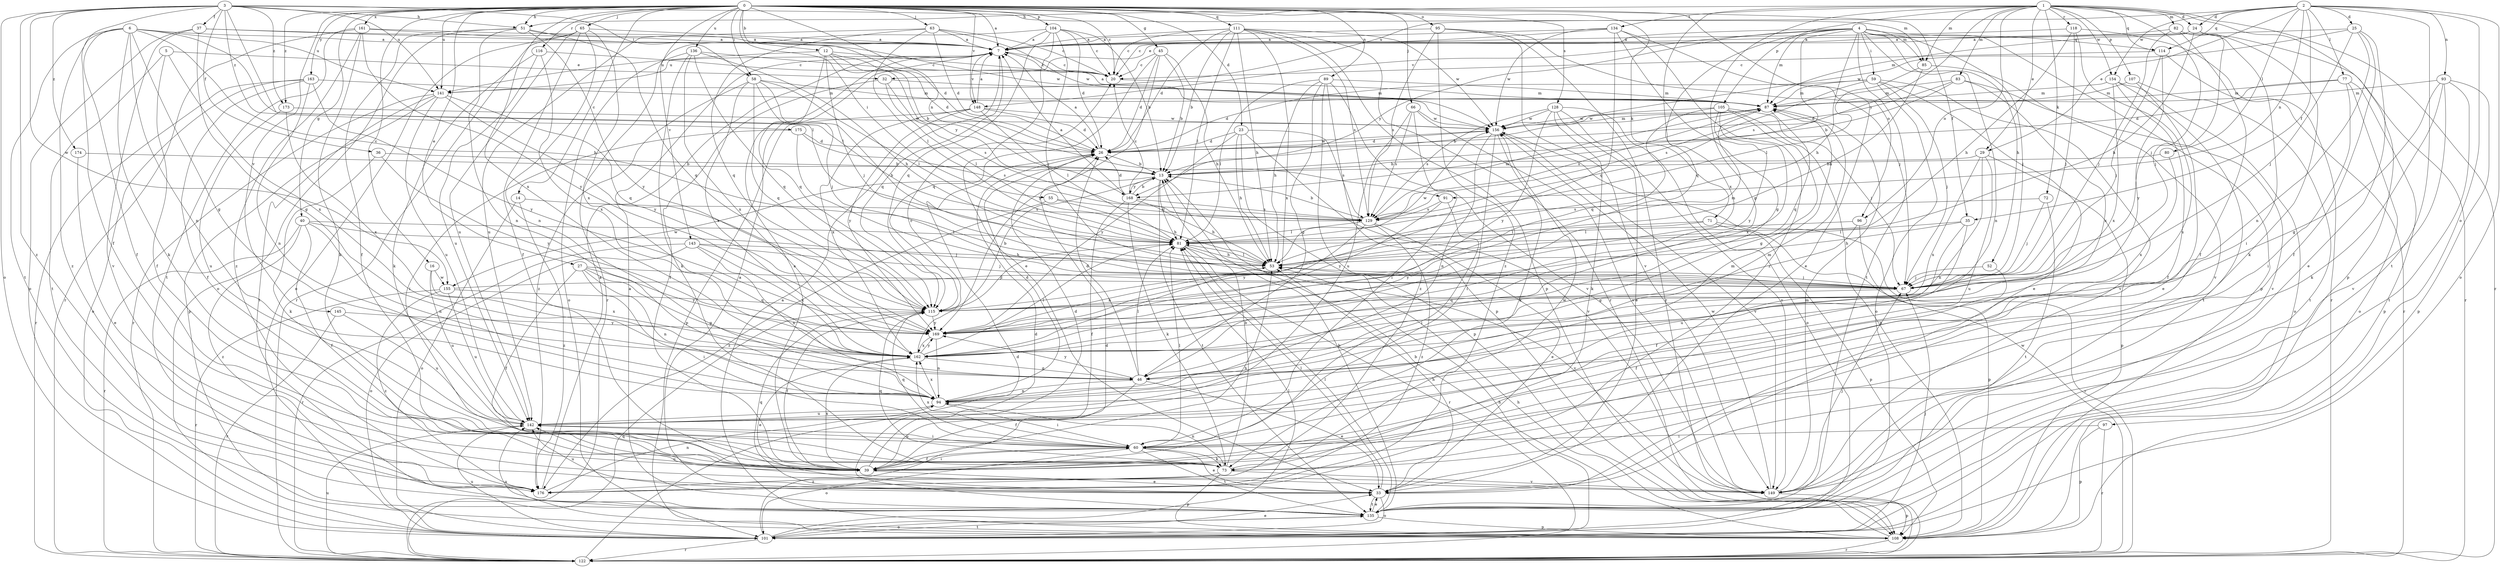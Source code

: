 strict digraph  {
0;
1;
2;
3;
4;
5;
6;
7;
12;
13;
14;
16;
20;
23;
24;
25;
26;
27;
29;
32;
33;
35;
36;
37;
39;
40;
45;
46;
51;
52;
53;
55;
58;
59;
60;
63;
65;
66;
67;
71;
72;
73;
77;
80;
81;
82;
83;
85;
87;
89;
91;
93;
94;
95;
96;
97;
101;
104;
105;
107;
108;
111;
114;
115;
116;
118;
122;
128;
129;
134;
135;
136;
141;
142;
143;
145;
148;
149;
154;
155;
156;
161;
162;
163;
168;
169;
173;
174;
175;
176;
0 -> 7  [label=a];
0 -> 12  [label=b];
0 -> 14  [label=c];
0 -> 16  [label=c];
0 -> 20  [label=c];
0 -> 23  [label=d];
0 -> 27  [label=e];
0 -> 35  [label=f];
0 -> 40  [label=g];
0 -> 45  [label=g];
0 -> 51  [label=h];
0 -> 55  [label=i];
0 -> 58  [label=i];
0 -> 63  [label=j];
0 -> 65  [label=j];
0 -> 66  [label=j];
0 -> 71  [label=k];
0 -> 89  [label=n];
0 -> 91  [label=n];
0 -> 95  [label=o];
0 -> 96  [label=o];
0 -> 104  [label=p];
0 -> 111  [label=q];
0 -> 116  [label=r];
0 -> 128  [label=s];
0 -> 136  [label=u];
0 -> 141  [label=u];
0 -> 143  [label=v];
0 -> 145  [label=v];
0 -> 148  [label=v];
0 -> 161  [label=x];
0 -> 162  [label=x];
0 -> 163  [label=y];
0 -> 173  [label=z];
1 -> 24  [label=d];
1 -> 29  [label=e];
1 -> 46  [label=g];
1 -> 51  [label=h];
1 -> 67  [label=j];
1 -> 72  [label=k];
1 -> 82  [label=m];
1 -> 83  [label=m];
1 -> 85  [label=m];
1 -> 96  [label=o];
1 -> 105  [label=p];
1 -> 107  [label=p];
1 -> 108  [label=p];
1 -> 114  [label=q];
1 -> 118  [label=r];
1 -> 122  [label=r];
1 -> 134  [label=t];
1 -> 154  [label=w];
1 -> 162  [label=x];
1 -> 168  [label=y];
2 -> 24  [label=d];
2 -> 25  [label=d];
2 -> 29  [label=e];
2 -> 35  [label=f];
2 -> 77  [label=l];
2 -> 80  [label=l];
2 -> 91  [label=n];
2 -> 93  [label=n];
2 -> 97  [label=o];
2 -> 101  [label=o];
2 -> 114  [label=q];
2 -> 135  [label=t];
2 -> 141  [label=u];
2 -> 154  [label=w];
3 -> 36  [label=f];
3 -> 37  [label=f];
3 -> 39  [label=f];
3 -> 51  [label=h];
3 -> 58  [label=i];
3 -> 81  [label=l];
3 -> 85  [label=m];
3 -> 101  [label=o];
3 -> 141  [label=u];
3 -> 155  [label=w];
3 -> 173  [label=z];
3 -> 174  [label=z];
3 -> 175  [label=z];
3 -> 176  [label=z];
4 -> 32  [label=e];
4 -> 52  [label=h];
4 -> 53  [label=h];
4 -> 59  [label=i];
4 -> 67  [label=j];
4 -> 85  [label=m];
4 -> 87  [label=m];
4 -> 94  [label=n];
4 -> 108  [label=p];
4 -> 114  [label=q];
4 -> 115  [label=q];
4 -> 129  [label=s];
4 -> 135  [label=t];
4 -> 148  [label=v];
4 -> 168  [label=y];
5 -> 32  [label=e];
5 -> 39  [label=f];
5 -> 135  [label=t];
5 -> 162  [label=x];
6 -> 7  [label=a];
6 -> 39  [label=f];
6 -> 46  [label=g];
6 -> 53  [label=h];
6 -> 73  [label=k];
6 -> 81  [label=l];
6 -> 94  [label=n];
6 -> 135  [label=t];
6 -> 141  [label=u];
6 -> 176  [label=z];
7 -> 20  [label=c];
7 -> 115  [label=q];
7 -> 141  [label=u];
7 -> 148  [label=v];
12 -> 13  [label=b];
12 -> 20  [label=c];
12 -> 26  [label=d];
12 -> 67  [label=j];
12 -> 115  [label=q];
12 -> 141  [label=u];
12 -> 168  [label=y];
13 -> 81  [label=l];
13 -> 135  [label=t];
13 -> 155  [label=w];
13 -> 168  [label=y];
14 -> 101  [label=o];
14 -> 129  [label=s];
14 -> 176  [label=z];
16 -> 142  [label=u];
16 -> 155  [label=w];
16 -> 162  [label=x];
20 -> 87  [label=m];
23 -> 26  [label=d];
23 -> 53  [label=h];
23 -> 108  [label=p];
23 -> 129  [label=s];
23 -> 149  [label=v];
23 -> 169  [label=y];
24 -> 7  [label=a];
24 -> 53  [label=h];
24 -> 67  [label=j];
24 -> 87  [label=m];
24 -> 122  [label=r];
25 -> 7  [label=a];
25 -> 33  [label=e];
25 -> 39  [label=f];
25 -> 67  [label=j];
25 -> 94  [label=n];
25 -> 156  [label=w];
26 -> 7  [label=a];
26 -> 13  [label=b];
26 -> 156  [label=w];
27 -> 39  [label=f];
27 -> 46  [label=g];
27 -> 60  [label=i];
27 -> 67  [label=j];
27 -> 94  [label=n];
27 -> 169  [label=y];
29 -> 13  [label=b];
29 -> 94  [label=n];
29 -> 108  [label=p];
29 -> 142  [label=u];
29 -> 162  [label=x];
32 -> 39  [label=f];
32 -> 81  [label=l];
32 -> 87  [label=m];
32 -> 129  [label=s];
33 -> 7  [label=a];
33 -> 53  [label=h];
33 -> 81  [label=l];
33 -> 101  [label=o];
33 -> 115  [label=q];
33 -> 135  [label=t];
33 -> 142  [label=u];
35 -> 39  [label=f];
35 -> 53  [label=h];
35 -> 81  [label=l];
35 -> 142  [label=u];
36 -> 13  [label=b];
36 -> 73  [label=k];
36 -> 169  [label=y];
37 -> 7  [label=a];
37 -> 46  [label=g];
37 -> 101  [label=o];
37 -> 149  [label=v];
37 -> 156  [label=w];
39 -> 7  [label=a];
39 -> 26  [label=d];
39 -> 33  [label=e];
39 -> 53  [label=h];
39 -> 60  [label=i];
39 -> 162  [label=x];
40 -> 39  [label=f];
40 -> 67  [label=j];
40 -> 81  [label=l];
40 -> 94  [label=n];
40 -> 122  [label=r];
40 -> 176  [label=z];
45 -> 13  [label=b];
45 -> 20  [label=c];
45 -> 26  [label=d];
45 -> 53  [label=h];
45 -> 115  [label=q];
45 -> 169  [label=y];
46 -> 26  [label=d];
46 -> 33  [label=e];
46 -> 39  [label=f];
46 -> 81  [label=l];
46 -> 94  [label=n];
46 -> 169  [label=y];
51 -> 7  [label=a];
51 -> 39  [label=f];
51 -> 94  [label=n];
51 -> 101  [label=o];
51 -> 115  [label=q];
51 -> 169  [label=y];
52 -> 39  [label=f];
52 -> 67  [label=j];
53 -> 67  [label=j];
53 -> 81  [label=l];
53 -> 156  [label=w];
55 -> 53  [label=h];
55 -> 129  [label=s];
55 -> 176  [label=z];
58 -> 53  [label=h];
58 -> 67  [label=j];
58 -> 81  [label=l];
58 -> 87  [label=m];
58 -> 115  [label=q];
58 -> 162  [label=x];
58 -> 176  [label=z];
59 -> 26  [label=d];
59 -> 33  [label=e];
59 -> 67  [label=j];
59 -> 87  [label=m];
59 -> 101  [label=o];
59 -> 129  [label=s];
59 -> 149  [label=v];
60 -> 33  [label=e];
60 -> 39  [label=f];
60 -> 73  [label=k];
60 -> 81  [label=l];
60 -> 101  [label=o];
60 -> 115  [label=q];
60 -> 135  [label=t];
60 -> 142  [label=u];
60 -> 162  [label=x];
63 -> 7  [label=a];
63 -> 20  [label=c];
63 -> 26  [label=d];
63 -> 81  [label=l];
63 -> 115  [label=q];
63 -> 142  [label=u];
63 -> 156  [label=w];
65 -> 7  [label=a];
65 -> 39  [label=f];
65 -> 94  [label=n];
65 -> 101  [label=o];
65 -> 122  [label=r];
65 -> 142  [label=u];
65 -> 162  [label=x];
66 -> 60  [label=i];
66 -> 129  [label=s];
66 -> 142  [label=u];
66 -> 149  [label=v];
66 -> 156  [label=w];
67 -> 115  [label=q];
71 -> 81  [label=l];
71 -> 108  [label=p];
71 -> 122  [label=r];
71 -> 169  [label=y];
72 -> 67  [label=j];
72 -> 129  [label=s];
72 -> 135  [label=t];
73 -> 13  [label=b];
73 -> 94  [label=n];
73 -> 108  [label=p];
73 -> 115  [label=q];
73 -> 149  [label=v];
73 -> 156  [label=w];
73 -> 176  [label=z];
77 -> 26  [label=d];
77 -> 60  [label=i];
77 -> 87  [label=m];
77 -> 101  [label=o];
77 -> 108  [label=p];
80 -> 13  [label=b];
80 -> 162  [label=x];
81 -> 53  [label=h];
81 -> 122  [label=r];
81 -> 149  [label=v];
82 -> 7  [label=a];
82 -> 39  [label=f];
82 -> 60  [label=i];
82 -> 67  [label=j];
82 -> 73  [label=k];
83 -> 13  [label=b];
83 -> 26  [label=d];
83 -> 87  [label=m];
83 -> 149  [label=v];
83 -> 162  [label=x];
85 -> 53  [label=h];
85 -> 81  [label=l];
85 -> 149  [label=v];
87 -> 7  [label=a];
87 -> 13  [label=b];
87 -> 115  [label=q];
87 -> 129  [label=s];
87 -> 156  [label=w];
89 -> 46  [label=g];
89 -> 53  [label=h];
89 -> 81  [label=l];
89 -> 87  [label=m];
89 -> 108  [label=p];
89 -> 149  [label=v];
89 -> 176  [label=z];
91 -> 60  [label=i];
91 -> 129  [label=s];
91 -> 169  [label=y];
93 -> 46  [label=g];
93 -> 73  [label=k];
93 -> 87  [label=m];
93 -> 108  [label=p];
93 -> 135  [label=t];
93 -> 149  [label=v];
94 -> 26  [label=d];
94 -> 60  [label=i];
94 -> 87  [label=m];
94 -> 142  [label=u];
94 -> 162  [label=x];
95 -> 7  [label=a];
95 -> 67  [label=j];
95 -> 122  [label=r];
95 -> 129  [label=s];
95 -> 149  [label=v];
95 -> 176  [label=z];
96 -> 46  [label=g];
96 -> 81  [label=l];
96 -> 108  [label=p];
97 -> 60  [label=i];
97 -> 108  [label=p];
97 -> 122  [label=r];
101 -> 26  [label=d];
101 -> 33  [label=e];
101 -> 53  [label=h];
101 -> 67  [label=j];
101 -> 81  [label=l];
101 -> 122  [label=r];
101 -> 135  [label=t];
101 -> 142  [label=u];
104 -> 7  [label=a];
104 -> 13  [label=b];
104 -> 20  [label=c];
104 -> 26  [label=d];
104 -> 33  [label=e];
104 -> 67  [label=j];
104 -> 115  [label=q];
104 -> 122  [label=r];
105 -> 46  [label=g];
105 -> 67  [label=j];
105 -> 108  [label=p];
105 -> 115  [label=q];
105 -> 156  [label=w];
105 -> 162  [label=x];
105 -> 169  [label=y];
107 -> 33  [label=e];
107 -> 87  [label=m];
107 -> 135  [label=t];
108 -> 7  [label=a];
108 -> 13  [label=b];
108 -> 53  [label=h];
108 -> 122  [label=r];
108 -> 142  [label=u];
111 -> 7  [label=a];
111 -> 13  [label=b];
111 -> 20  [label=c];
111 -> 26  [label=d];
111 -> 53  [label=h];
111 -> 81  [label=l];
111 -> 108  [label=p];
111 -> 122  [label=r];
111 -> 129  [label=s];
111 -> 156  [label=w];
111 -> 162  [label=x];
114 -> 20  [label=c];
114 -> 67  [label=j];
114 -> 122  [label=r];
114 -> 169  [label=y];
115 -> 13  [label=b];
115 -> 39  [label=f];
115 -> 81  [label=l];
115 -> 169  [label=y];
116 -> 20  [label=c];
116 -> 73  [label=k];
116 -> 142  [label=u];
116 -> 162  [label=x];
118 -> 7  [label=a];
118 -> 53  [label=h];
118 -> 67  [label=j];
118 -> 122  [label=r];
118 -> 142  [label=u];
122 -> 26  [label=d];
122 -> 115  [label=q];
122 -> 142  [label=u];
122 -> 156  [label=w];
128 -> 33  [label=e];
128 -> 73  [label=k];
128 -> 101  [label=o];
128 -> 129  [label=s];
128 -> 149  [label=v];
128 -> 156  [label=w];
128 -> 169  [label=y];
129 -> 13  [label=b];
129 -> 33  [label=e];
129 -> 81  [label=l];
129 -> 87  [label=m];
129 -> 169  [label=y];
129 -> 176  [label=z];
134 -> 7  [label=a];
134 -> 20  [label=c];
134 -> 33  [label=e];
134 -> 46  [label=g];
134 -> 115  [label=q];
134 -> 156  [label=w];
134 -> 176  [label=z];
135 -> 7  [label=a];
135 -> 13  [label=b];
135 -> 26  [label=d];
135 -> 33  [label=e];
135 -> 81  [label=l];
135 -> 101  [label=o];
135 -> 108  [label=p];
136 -> 20  [label=c];
136 -> 53  [label=h];
136 -> 73  [label=k];
136 -> 101  [label=o];
136 -> 115  [label=q];
136 -> 162  [label=x];
141 -> 108  [label=p];
141 -> 115  [label=q];
141 -> 122  [label=r];
141 -> 135  [label=t];
141 -> 142  [label=u];
141 -> 169  [label=y];
142 -> 60  [label=i];
142 -> 87  [label=m];
143 -> 53  [label=h];
143 -> 67  [label=j];
143 -> 94  [label=n];
143 -> 101  [label=o];
143 -> 122  [label=r];
143 -> 162  [label=x];
145 -> 122  [label=r];
145 -> 142  [label=u];
145 -> 169  [label=y];
148 -> 7  [label=a];
148 -> 26  [label=d];
148 -> 81  [label=l];
148 -> 108  [label=p];
148 -> 156  [label=w];
148 -> 162  [label=x];
148 -> 169  [label=y];
149 -> 67  [label=j];
149 -> 87  [label=m];
149 -> 108  [label=p];
149 -> 142  [label=u];
149 -> 156  [label=w];
154 -> 39  [label=f];
154 -> 87  [label=m];
154 -> 101  [label=o];
154 -> 135  [label=t];
154 -> 162  [label=x];
155 -> 87  [label=m];
155 -> 115  [label=q];
155 -> 122  [label=r];
155 -> 142  [label=u];
155 -> 176  [label=z];
156 -> 26  [label=d];
156 -> 60  [label=i];
156 -> 73  [label=k];
156 -> 87  [label=m];
156 -> 94  [label=n];
156 -> 149  [label=v];
161 -> 7  [label=a];
161 -> 26  [label=d];
161 -> 73  [label=k];
161 -> 122  [label=r];
161 -> 135  [label=t];
161 -> 169  [label=y];
161 -> 176  [label=z];
162 -> 20  [label=c];
162 -> 33  [label=e];
162 -> 46  [label=g];
162 -> 81  [label=l];
162 -> 169  [label=y];
163 -> 39  [label=f];
163 -> 87  [label=m];
163 -> 94  [label=n];
163 -> 101  [label=o];
163 -> 122  [label=r];
163 -> 169  [label=y];
168 -> 7  [label=a];
168 -> 13  [label=b];
168 -> 20  [label=c];
168 -> 26  [label=d];
168 -> 39  [label=f];
168 -> 53  [label=h];
168 -> 73  [label=k];
168 -> 129  [label=s];
169 -> 53  [label=h];
169 -> 94  [label=n];
169 -> 162  [label=x];
173 -> 142  [label=u];
173 -> 156  [label=w];
173 -> 162  [label=x];
174 -> 13  [label=b];
174 -> 33  [label=e];
175 -> 26  [label=d];
175 -> 60  [label=i];
175 -> 67  [label=j];
175 -> 129  [label=s];
176 -> 7  [label=a];
176 -> 94  [label=n];
}
